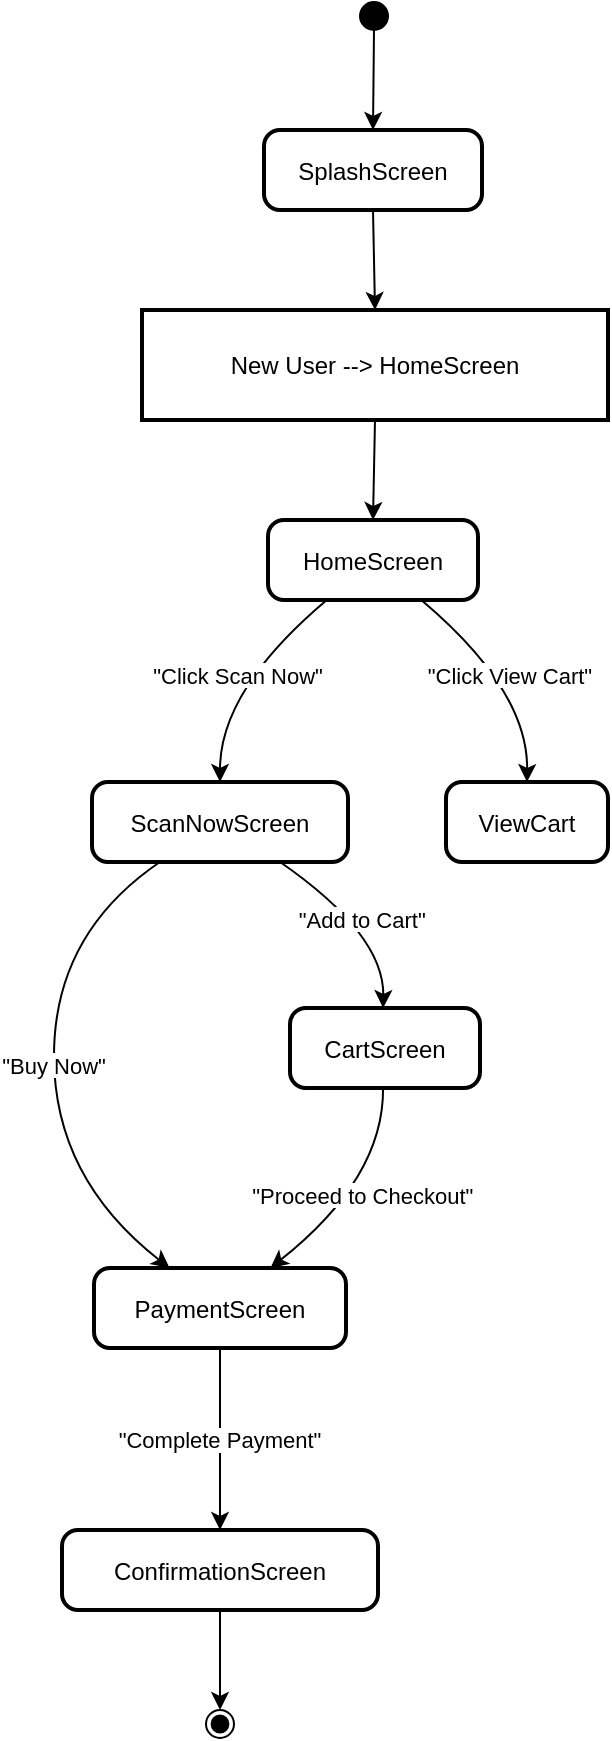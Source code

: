 <mxfile version="26.0.6">
  <diagram name="Page-1" id="G5n5PKULReHIokjr-N3w">
    <mxGraphModel dx="880" dy="468" grid="1" gridSize="10" guides="1" tooltips="1" connect="1" arrows="1" fold="1" page="1" pageScale="1" pageWidth="827" pageHeight="1169" math="0" shadow="0">
      <root>
        <mxCell id="0" />
        <mxCell id="1" parent="0" />
        <mxCell id="TgNocM33rZFXKYOoNAjH-1" value="" style="ellipse;fillColor=strokeColor;" vertex="1" parent="1">
          <mxGeometry x="443" y="20" width="14" height="14" as="geometry" />
        </mxCell>
        <mxCell id="TgNocM33rZFXKYOoNAjH-2" value="SplashScreen" style="rounded=1;arcSize=20;strokeWidth=2" vertex="1" parent="1">
          <mxGeometry x="395" y="84" width="109" height="40" as="geometry" />
        </mxCell>
        <mxCell id="TgNocM33rZFXKYOoNAjH-3" value="New User --&gt; HomeScreen" style="whiteSpace=wrap;strokeWidth=2;" vertex="1" parent="1">
          <mxGeometry x="334" y="174" width="233" height="55" as="geometry" />
        </mxCell>
        <mxCell id="TgNocM33rZFXKYOoNAjH-4" value="HomeScreen" style="rounded=1;arcSize=20;strokeWidth=2" vertex="1" parent="1">
          <mxGeometry x="397" y="279" width="105" height="40" as="geometry" />
        </mxCell>
        <mxCell id="TgNocM33rZFXKYOoNAjH-5" value="ScanNowScreen" style="rounded=1;arcSize=20;strokeWidth=2" vertex="1" parent="1">
          <mxGeometry x="309" y="410" width="128" height="40" as="geometry" />
        </mxCell>
        <mxCell id="TgNocM33rZFXKYOoNAjH-6" value="ViewCart" style="rounded=1;arcSize=20;strokeWidth=2" vertex="1" parent="1">
          <mxGeometry x="486" y="410" width="81" height="40" as="geometry" />
        </mxCell>
        <mxCell id="TgNocM33rZFXKYOoNAjH-7" value="CartScreen" style="rounded=1;arcSize=20;strokeWidth=2" vertex="1" parent="1">
          <mxGeometry x="408" y="523" width="95" height="40" as="geometry" />
        </mxCell>
        <mxCell id="TgNocM33rZFXKYOoNAjH-8" value="PaymentScreen" style="rounded=1;arcSize=20;strokeWidth=2" vertex="1" parent="1">
          <mxGeometry x="310" y="653" width="126" height="40" as="geometry" />
        </mxCell>
        <mxCell id="TgNocM33rZFXKYOoNAjH-9" value="ConfirmationScreen" style="rounded=1;arcSize=20;strokeWidth=2" vertex="1" parent="1">
          <mxGeometry x="294" y="784" width="158" height="40" as="geometry" />
        </mxCell>
        <mxCell id="TgNocM33rZFXKYOoNAjH-10" value="" style="ellipse;shape=endState;fillColor=strokeColor;" vertex="1" parent="1">
          <mxGeometry x="366" y="874" width="14" height="14" as="geometry" />
        </mxCell>
        <mxCell id="TgNocM33rZFXKYOoNAjH-11" value="" style="curved=1;startArrow=none;;exitX=0.48;exitY=1;entryX=0.5;entryY=0;rounded=0;" edge="1" parent="1" source="TgNocM33rZFXKYOoNAjH-1" target="TgNocM33rZFXKYOoNAjH-2">
          <mxGeometry relative="1" as="geometry">
            <Array as="points" />
          </mxGeometry>
        </mxCell>
        <mxCell id="TgNocM33rZFXKYOoNAjH-12" value="" style="curved=1;startArrow=none;;exitX=0.5;exitY=1;entryX=0.5;entryY=0;rounded=0;" edge="1" parent="1" source="TgNocM33rZFXKYOoNAjH-2" target="TgNocM33rZFXKYOoNAjH-3">
          <mxGeometry relative="1" as="geometry">
            <Array as="points" />
          </mxGeometry>
        </mxCell>
        <mxCell id="TgNocM33rZFXKYOoNAjH-13" value="" style="curved=1;startArrow=none;;exitX=0.5;exitY=1;entryX=0.5;entryY=0;rounded=0;" edge="1" parent="1" source="TgNocM33rZFXKYOoNAjH-3" target="TgNocM33rZFXKYOoNAjH-4">
          <mxGeometry relative="1" as="geometry">
            <Array as="points" />
          </mxGeometry>
        </mxCell>
        <mxCell id="TgNocM33rZFXKYOoNAjH-14" value="&quot;Click Scan Now&quot;" style="curved=1;startArrow=none;;exitX=0.28;exitY=1;entryX=0.5;entryY=-0.01;rounded=0;" edge="1" parent="1" source="TgNocM33rZFXKYOoNAjH-4" target="TgNocM33rZFXKYOoNAjH-5">
          <mxGeometry relative="1" as="geometry">
            <Array as="points">
              <mxPoint x="373" y="364" />
            </Array>
          </mxGeometry>
        </mxCell>
        <mxCell id="TgNocM33rZFXKYOoNAjH-15" value="&quot;Click View Cart&quot;" style="curved=1;startArrow=none;;exitX=0.73;exitY=1;entryX=0.5;entryY=-0.01;rounded=0;" edge="1" parent="1" source="TgNocM33rZFXKYOoNAjH-4" target="TgNocM33rZFXKYOoNAjH-6">
          <mxGeometry relative="1" as="geometry">
            <Array as="points">
              <mxPoint x="527" y="364" />
            </Array>
          </mxGeometry>
        </mxCell>
        <mxCell id="TgNocM33rZFXKYOoNAjH-16" value="&quot;Add to Cart&quot;" style="curved=1;startArrow=none;;exitX=0.73;exitY=0.99;entryX=0.49;entryY=-0.01;rounded=0;" edge="1" parent="1" source="TgNocM33rZFXKYOoNAjH-5" target="TgNocM33rZFXKYOoNAjH-7">
          <mxGeometry relative="1" as="geometry">
            <Array as="points">
              <mxPoint x="455" y="486" />
            </Array>
          </mxGeometry>
        </mxCell>
        <mxCell id="TgNocM33rZFXKYOoNAjH-17" value="&quot;Buy Now&quot;" style="curved=1;startArrow=none;;exitX=0.27;exitY=0.99;entryX=0.3;entryY=0;rounded=0;" edge="1" parent="1" source="TgNocM33rZFXKYOoNAjH-5" target="TgNocM33rZFXKYOoNAjH-8">
          <mxGeometry relative="1" as="geometry">
            <Array as="points">
              <mxPoint x="290" y="486" />
              <mxPoint x="290" y="608" />
            </Array>
          </mxGeometry>
        </mxCell>
        <mxCell id="TgNocM33rZFXKYOoNAjH-18" value="&quot;Proceed to Checkout&quot;" style="curved=1;startArrow=none;;exitX=0.49;exitY=0.99;entryX=0.7;entryY=0;rounded=0;" edge="1" parent="1" source="TgNocM33rZFXKYOoNAjH-7" target="TgNocM33rZFXKYOoNAjH-8">
          <mxGeometry relative="1" as="geometry">
            <Array as="points">
              <mxPoint x="455" y="608" />
            </Array>
          </mxGeometry>
        </mxCell>
        <mxCell id="TgNocM33rZFXKYOoNAjH-19" value="&quot;Complete Payment&quot;" style="curved=1;startArrow=none;;exitX=0.5;exitY=1;entryX=0.5;entryY=-0.01;rounded=0;" edge="1" parent="1" source="TgNocM33rZFXKYOoNAjH-8" target="TgNocM33rZFXKYOoNAjH-9">
          <mxGeometry relative="1" as="geometry">
            <Array as="points" />
          </mxGeometry>
        </mxCell>
        <mxCell id="TgNocM33rZFXKYOoNAjH-20" value="" style="curved=1;startArrow=none;;exitX=0.5;exitY=0.99;entryX=0.48;entryY=-0.01;rounded=0;" edge="1" parent="1" source="TgNocM33rZFXKYOoNAjH-9" target="TgNocM33rZFXKYOoNAjH-10">
          <mxGeometry relative="1" as="geometry">
            <Array as="points" />
          </mxGeometry>
        </mxCell>
      </root>
    </mxGraphModel>
  </diagram>
</mxfile>
